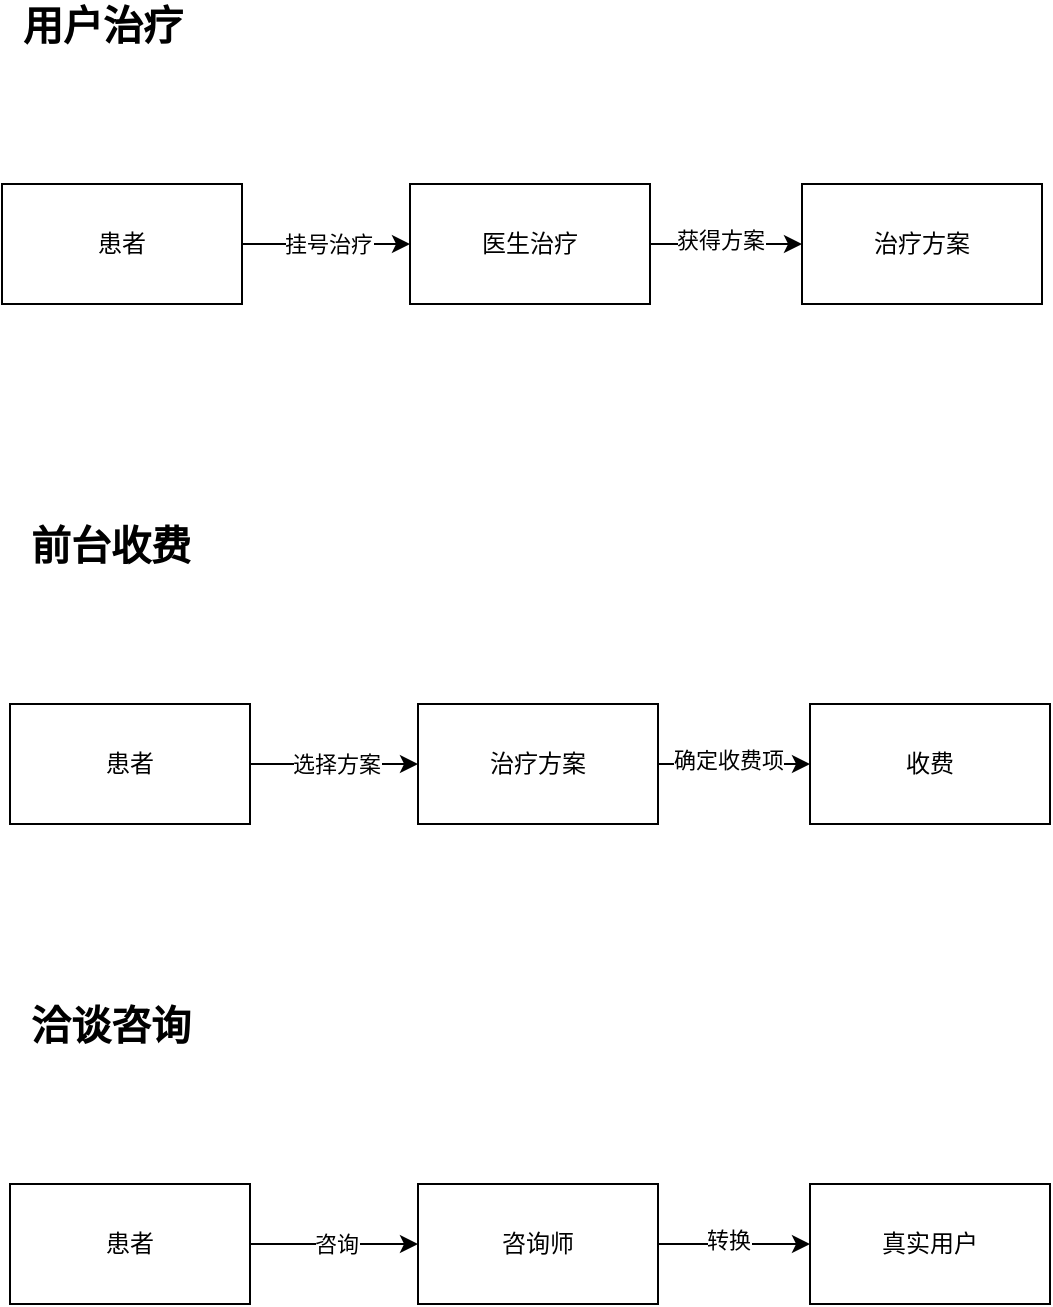 <mxfile version="14.7.3" type="github">
  <diagram id="bM-fnSUvmp5nF6X-EYED" name="第 1 页">
    <mxGraphModel dx="1127" dy="771" grid="1" gridSize="10" guides="1" tooltips="1" connect="1" arrows="1" fold="1" page="1" pageScale="1" pageWidth="827" pageHeight="1169" math="0" shadow="0">
      <root>
        <mxCell id="0" />
        <mxCell id="1" parent="0" />
        <mxCell id="fegeSxFB4J5WXNw5AEqF-4" style="edgeStyle=orthogonalEdgeStyle;rounded=0;orthogonalLoop=1;jettySize=auto;html=1;entryX=0;entryY=0.5;entryDx=0;entryDy=0;" edge="1" parent="1" source="fegeSxFB4J5WXNw5AEqF-1" target="fegeSxFB4J5WXNw5AEqF-2">
          <mxGeometry relative="1" as="geometry" />
        </mxCell>
        <mxCell id="fegeSxFB4J5WXNw5AEqF-5" value="挂号治疗" style="edgeLabel;html=1;align=center;verticalAlign=middle;resizable=0;points=[];" vertex="1" connectable="0" parent="fegeSxFB4J5WXNw5AEqF-4">
          <mxGeometry x="0.024" relative="1" as="geometry">
            <mxPoint as="offset" />
          </mxGeometry>
        </mxCell>
        <mxCell id="fegeSxFB4J5WXNw5AEqF-1" value="患者" style="rounded=0;whiteSpace=wrap;html=1;" vertex="1" parent="1">
          <mxGeometry x="80" y="200" width="120" height="60" as="geometry" />
        </mxCell>
        <mxCell id="fegeSxFB4J5WXNw5AEqF-6" style="edgeStyle=orthogonalEdgeStyle;rounded=0;orthogonalLoop=1;jettySize=auto;html=1;" edge="1" parent="1" source="fegeSxFB4J5WXNw5AEqF-2" target="fegeSxFB4J5WXNw5AEqF-3">
          <mxGeometry relative="1" as="geometry" />
        </mxCell>
        <mxCell id="fegeSxFB4J5WXNw5AEqF-7" value="获得方案" style="edgeLabel;html=1;align=center;verticalAlign=middle;resizable=0;points=[];" vertex="1" connectable="0" parent="fegeSxFB4J5WXNw5AEqF-6">
          <mxGeometry x="-0.079" y="2" relative="1" as="geometry">
            <mxPoint as="offset" />
          </mxGeometry>
        </mxCell>
        <mxCell id="fegeSxFB4J5WXNw5AEqF-2" value="医生治疗" style="rounded=0;whiteSpace=wrap;html=1;" vertex="1" parent="1">
          <mxGeometry x="284" y="200" width="120" height="60" as="geometry" />
        </mxCell>
        <mxCell id="fegeSxFB4J5WXNw5AEqF-3" value="治疗方案" style="rounded=0;whiteSpace=wrap;html=1;" vertex="1" parent="1">
          <mxGeometry x="480" y="200" width="120" height="60" as="geometry" />
        </mxCell>
        <mxCell id="fegeSxFB4J5WXNw5AEqF-8" value="&lt;font style=&quot;font-size: 20px&quot;&gt;&lt;b&gt;用户治疗&lt;/b&gt;&lt;/font&gt;" style="text;html=1;align=center;verticalAlign=middle;resizable=0;points=[];autosize=1;strokeColor=none;" vertex="1" parent="1">
          <mxGeometry x="80" y="110" width="100" height="20" as="geometry" />
        </mxCell>
        <mxCell id="fegeSxFB4J5WXNw5AEqF-9" style="edgeStyle=orthogonalEdgeStyle;rounded=0;orthogonalLoop=1;jettySize=auto;html=1;entryX=0;entryY=0.5;entryDx=0;entryDy=0;" edge="1" parent="1" source="fegeSxFB4J5WXNw5AEqF-11" target="fegeSxFB4J5WXNw5AEqF-14">
          <mxGeometry relative="1" as="geometry" />
        </mxCell>
        <mxCell id="fegeSxFB4J5WXNw5AEqF-10" value="选择方案" style="edgeLabel;html=1;align=center;verticalAlign=middle;resizable=0;points=[];" vertex="1" connectable="0" parent="fegeSxFB4J5WXNw5AEqF-9">
          <mxGeometry x="0.024" relative="1" as="geometry">
            <mxPoint as="offset" />
          </mxGeometry>
        </mxCell>
        <mxCell id="fegeSxFB4J5WXNw5AEqF-11" value="患者" style="rounded=0;whiteSpace=wrap;html=1;" vertex="1" parent="1">
          <mxGeometry x="84" y="460" width="120" height="60" as="geometry" />
        </mxCell>
        <mxCell id="fegeSxFB4J5WXNw5AEqF-12" style="edgeStyle=orthogonalEdgeStyle;rounded=0;orthogonalLoop=1;jettySize=auto;html=1;" edge="1" parent="1" source="fegeSxFB4J5WXNw5AEqF-14" target="fegeSxFB4J5WXNw5AEqF-15">
          <mxGeometry relative="1" as="geometry" />
        </mxCell>
        <mxCell id="fegeSxFB4J5WXNw5AEqF-13" value="确定收费项" style="edgeLabel;html=1;align=center;verticalAlign=middle;resizable=0;points=[];" vertex="1" connectable="0" parent="fegeSxFB4J5WXNw5AEqF-12">
          <mxGeometry x="-0.079" y="2" relative="1" as="geometry">
            <mxPoint as="offset" />
          </mxGeometry>
        </mxCell>
        <mxCell id="fegeSxFB4J5WXNw5AEqF-14" value="治疗方案" style="rounded=0;whiteSpace=wrap;html=1;" vertex="1" parent="1">
          <mxGeometry x="288" y="460" width="120" height="60" as="geometry" />
        </mxCell>
        <mxCell id="fegeSxFB4J5WXNw5AEqF-15" value="收费" style="rounded=0;whiteSpace=wrap;html=1;" vertex="1" parent="1">
          <mxGeometry x="484" y="460" width="120" height="60" as="geometry" />
        </mxCell>
        <mxCell id="fegeSxFB4J5WXNw5AEqF-16" value="&lt;span style=&quot;font-size: 20px&quot;&gt;&lt;b&gt;前台收费&lt;/b&gt;&lt;/span&gt;" style="text;html=1;align=center;verticalAlign=middle;resizable=0;points=[];autosize=1;strokeColor=none;" vertex="1" parent="1">
          <mxGeometry x="84" y="370" width="100" height="20" as="geometry" />
        </mxCell>
        <mxCell id="fegeSxFB4J5WXNw5AEqF-17" style="edgeStyle=orthogonalEdgeStyle;rounded=0;orthogonalLoop=1;jettySize=auto;html=1;entryX=0;entryY=0.5;entryDx=0;entryDy=0;" edge="1" parent="1" source="fegeSxFB4J5WXNw5AEqF-19" target="fegeSxFB4J5WXNw5AEqF-22">
          <mxGeometry relative="1" as="geometry" />
        </mxCell>
        <mxCell id="fegeSxFB4J5WXNw5AEqF-18" value="咨询" style="edgeLabel;html=1;align=center;verticalAlign=middle;resizable=0;points=[];" vertex="1" connectable="0" parent="fegeSxFB4J5WXNw5AEqF-17">
          <mxGeometry x="0.024" relative="1" as="geometry">
            <mxPoint as="offset" />
          </mxGeometry>
        </mxCell>
        <mxCell id="fegeSxFB4J5WXNw5AEqF-19" value="患者" style="rounded=0;whiteSpace=wrap;html=1;" vertex="1" parent="1">
          <mxGeometry x="84" y="700" width="120" height="60" as="geometry" />
        </mxCell>
        <mxCell id="fegeSxFB4J5WXNw5AEqF-20" style="edgeStyle=orthogonalEdgeStyle;rounded=0;orthogonalLoop=1;jettySize=auto;html=1;" edge="1" parent="1" source="fegeSxFB4J5WXNw5AEqF-22" target="fegeSxFB4J5WXNw5AEqF-23">
          <mxGeometry relative="1" as="geometry" />
        </mxCell>
        <mxCell id="fegeSxFB4J5WXNw5AEqF-21" value="转换" style="edgeLabel;html=1;align=center;verticalAlign=middle;resizable=0;points=[];" vertex="1" connectable="0" parent="fegeSxFB4J5WXNw5AEqF-20">
          <mxGeometry x="-0.079" y="2" relative="1" as="geometry">
            <mxPoint as="offset" />
          </mxGeometry>
        </mxCell>
        <mxCell id="fegeSxFB4J5WXNw5AEqF-22" value="咨询师" style="rounded=0;whiteSpace=wrap;html=1;" vertex="1" parent="1">
          <mxGeometry x="288" y="700" width="120" height="60" as="geometry" />
        </mxCell>
        <mxCell id="fegeSxFB4J5WXNw5AEqF-23" value="真实用户" style="rounded=0;whiteSpace=wrap;html=1;" vertex="1" parent="1">
          <mxGeometry x="484" y="700" width="120" height="60" as="geometry" />
        </mxCell>
        <mxCell id="fegeSxFB4J5WXNw5AEqF-24" value="&lt;span style=&quot;font-size: 20px&quot;&gt;&lt;b&gt;洽谈咨询&lt;/b&gt;&lt;/span&gt;" style="text;html=1;align=center;verticalAlign=middle;resizable=0;points=[];autosize=1;strokeColor=none;" vertex="1" parent="1">
          <mxGeometry x="84" y="610" width="100" height="20" as="geometry" />
        </mxCell>
      </root>
    </mxGraphModel>
  </diagram>
</mxfile>
